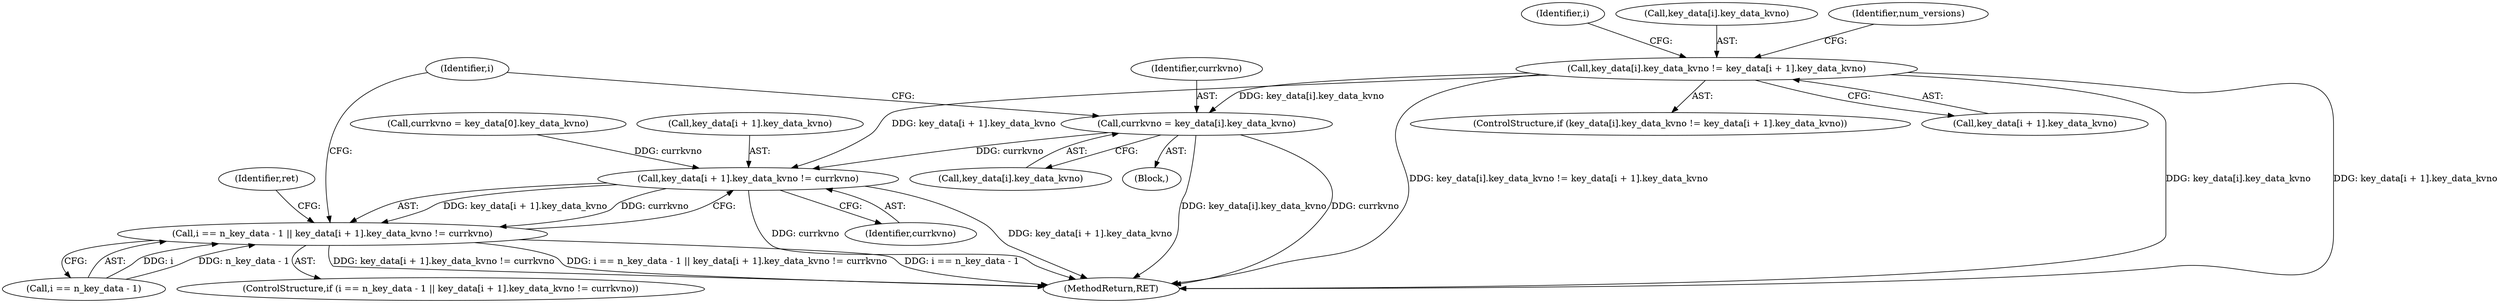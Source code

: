 digraph "0_krb5_dc7ed55c689d57de7f7408b34631bf06fec9dab1@array" {
"1000219" [label="(Call,key_data[i].key_data_kvno != key_data[i + 1].key_data_kvno)"];
"1000287" [label="(Call,key_data[i + 1].key_data_kvno != currkvno)"];
"1000281" [label="(Call,i == n_key_data - 1 || key_data[i + 1].key_data_kvno != currkvno)"];
"1000359" [label="(Call,currkvno = key_data[i].key_data_kvno)"];
"1000359" [label="(Call,currkvno = key_data[i].key_data_kvno)"];
"1000217" [label="(Identifier,i)"];
"1000281" [label="(Call,i == n_key_data - 1 || key_data[i + 1].key_data_kvno != currkvno)"];
"1000295" [label="(Identifier,currkvno)"];
"1000266" [label="(Call,currkvno = key_data[0].key_data_kvno)"];
"1000287" [label="(Call,key_data[i + 1].key_data_kvno != currkvno)"];
"1000288" [label="(Call,key_data[i + 1].key_data_kvno)"];
"1000296" [label="(Block,)"];
"1000410" [label="(MethodReturn,RET)"];
"1000220" [label="(Call,key_data[i].key_data_kvno)"];
"1000277" [label="(Identifier,i)"];
"1000282" [label="(Call,i == n_key_data - 1)"];
"1000233" [label="(Identifier,num_versions)"];
"1000219" [label="(Call,key_data[i].key_data_kvno != key_data[i + 1].key_data_kvno)"];
"1000218" [label="(ControlStructure,if (key_data[i].key_data_kvno != key_data[i + 1].key_data_kvno))"];
"1000299" [label="(Identifier,ret)"];
"1000225" [label="(Call,key_data[i + 1].key_data_kvno)"];
"1000361" [label="(Call,key_data[i].key_data_kvno)"];
"1000280" [label="(ControlStructure,if (i == n_key_data - 1 || key_data[i + 1].key_data_kvno != currkvno))"];
"1000360" [label="(Identifier,currkvno)"];
"1000219" -> "1000218"  [label="AST: "];
"1000219" -> "1000225"  [label="CFG: "];
"1000220" -> "1000219"  [label="AST: "];
"1000225" -> "1000219"  [label="AST: "];
"1000233" -> "1000219"  [label="CFG: "];
"1000217" -> "1000219"  [label="CFG: "];
"1000219" -> "1000410"  [label="DDG: key_data[i + 1].key_data_kvno"];
"1000219" -> "1000410"  [label="DDG: key_data[i].key_data_kvno != key_data[i + 1].key_data_kvno"];
"1000219" -> "1000410"  [label="DDG: key_data[i].key_data_kvno"];
"1000219" -> "1000287"  [label="DDG: key_data[i + 1].key_data_kvno"];
"1000219" -> "1000359"  [label="DDG: key_data[i].key_data_kvno"];
"1000287" -> "1000281"  [label="AST: "];
"1000287" -> "1000295"  [label="CFG: "];
"1000288" -> "1000287"  [label="AST: "];
"1000295" -> "1000287"  [label="AST: "];
"1000281" -> "1000287"  [label="CFG: "];
"1000287" -> "1000410"  [label="DDG: currkvno"];
"1000287" -> "1000410"  [label="DDG: key_data[i + 1].key_data_kvno"];
"1000287" -> "1000281"  [label="DDG: key_data[i + 1].key_data_kvno"];
"1000287" -> "1000281"  [label="DDG: currkvno"];
"1000266" -> "1000287"  [label="DDG: currkvno"];
"1000359" -> "1000287"  [label="DDG: currkvno"];
"1000281" -> "1000280"  [label="AST: "];
"1000281" -> "1000282"  [label="CFG: "];
"1000282" -> "1000281"  [label="AST: "];
"1000299" -> "1000281"  [label="CFG: "];
"1000277" -> "1000281"  [label="CFG: "];
"1000281" -> "1000410"  [label="DDG: i == n_key_data - 1"];
"1000281" -> "1000410"  [label="DDG: key_data[i + 1].key_data_kvno != currkvno"];
"1000281" -> "1000410"  [label="DDG: i == n_key_data - 1 || key_data[i + 1].key_data_kvno != currkvno"];
"1000282" -> "1000281"  [label="DDG: i"];
"1000282" -> "1000281"  [label="DDG: n_key_data - 1"];
"1000359" -> "1000296"  [label="AST: "];
"1000359" -> "1000361"  [label="CFG: "];
"1000360" -> "1000359"  [label="AST: "];
"1000361" -> "1000359"  [label="AST: "];
"1000277" -> "1000359"  [label="CFG: "];
"1000359" -> "1000410"  [label="DDG: key_data[i].key_data_kvno"];
"1000359" -> "1000410"  [label="DDG: currkvno"];
}
